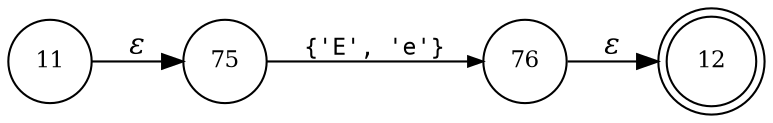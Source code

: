 digraph ATN {
rankdir=LR;
s12[fontsize=11, label="12", shape=doublecircle, fixedsize=true, width=.6];
s11[fontsize=11,label="11", shape=circle, fixedsize=true, width=.55, peripheries=1];
s75[fontsize=11,label="75", shape=circle, fixedsize=true, width=.55, peripheries=1];
s76[fontsize=11,label="76", shape=circle, fixedsize=true, width=.55, peripheries=1];
s11 -> s75 [fontname="Times-Italic", label="&epsilon;"];
s75 -> s76 [fontsize=11, fontname="Courier", arrowsize=.7, label = "{'E', 'e'}", arrowhead = normal];
s76 -> s12 [fontname="Times-Italic", label="&epsilon;"];
}